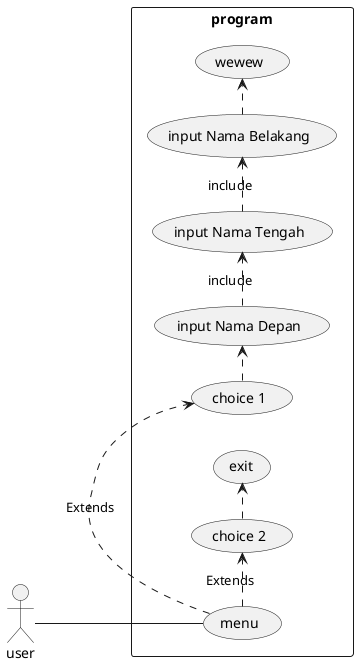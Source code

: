 @startuml sample 

left to right direction
skinparam PackageFontStyle rect
actor user
rectangle program{
    user -- (menu)
    (menu) .> (choice 1): Extends
    (menu) .> (choice 2): Extends
    (choice 2).>(exit)
    (choice 1).>(input Nama Depan)
    (input Nama Depan)._> (input Nama Tengah) : include
    (input Nama Tengah)._>(input Nama Belakang) : include
    (input Nama Belakang)._>(wewew) 
}

@enduml